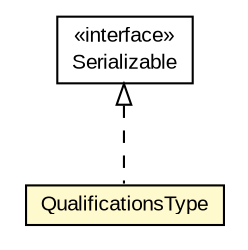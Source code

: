#!/usr/local/bin/dot
#
# Class diagram 
# Generated by UMLGraph version R5_6-24-gf6e263 (http://www.umlgraph.org/)
#

digraph G {
	edge [fontname="arial",fontsize=10,labelfontname="arial",labelfontsize=10];
	node [fontname="arial",fontsize=10,shape=plaintext];
	nodesep=0.25;
	ranksep=0.5;
	// eu.europa.esig.jaxb.ecc.QualificationsType
	c536998 [label=<<table title="eu.europa.esig.jaxb.ecc.QualificationsType" border="0" cellborder="1" cellspacing="0" cellpadding="2" port="p" bgcolor="lemonChiffon" href="./QualificationsType.html">
		<tr><td><table border="0" cellspacing="0" cellpadding="1">
<tr><td align="center" balign="center"> QualificationsType </td></tr>
		</table></td></tr>
		</table>>, URL="./QualificationsType.html", fontname="arial", fontcolor="black", fontsize=10.0];
	//eu.europa.esig.jaxb.ecc.QualificationsType implements java.io.Serializable
	c537294:p -> c536998:p [dir=back,arrowtail=empty,style=dashed];
	// java.io.Serializable
	c537294 [label=<<table title="java.io.Serializable" border="0" cellborder="1" cellspacing="0" cellpadding="2" port="p" href="http://java.sun.com/j2se/1.4.2/docs/api/java/io/Serializable.html">
		<tr><td><table border="0" cellspacing="0" cellpadding="1">
<tr><td align="center" balign="center"> &#171;interface&#187; </td></tr>
<tr><td align="center" balign="center"> Serializable </td></tr>
		</table></td></tr>
		</table>>, URL="http://java.sun.com/j2se/1.4.2/docs/api/java/io/Serializable.html", fontname="arial", fontcolor="black", fontsize=10.0];
}

